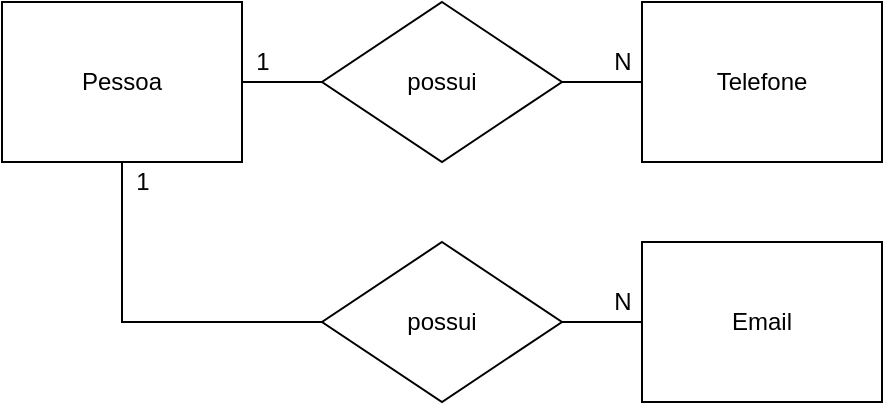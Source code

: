 <mxfile version="14.9.3" type="device"><diagram id="L1Jy_8dtYupud3o2-sJB" name="Page-1"><mxGraphModel dx="1038" dy="521" grid="1" gridSize="10" guides="1" tooltips="1" connect="1" arrows="1" fold="1" page="1" pageScale="1" pageWidth="827" pageHeight="1169" math="0" shadow="0"><root><mxCell id="0"/><mxCell id="1" parent="0"/><mxCell id="916Mv7SS8U85JIciN2CM-5" style="edgeStyle=orthogonalEdgeStyle;rounded=0;orthogonalLoop=1;jettySize=auto;html=1;entryX=0;entryY=0.5;entryDx=0;entryDy=0;endArrow=none;endFill=0;" edge="1" parent="1" source="916Mv7SS8U85JIciN2CM-1" target="916Mv7SS8U85JIciN2CM-4"><mxGeometry relative="1" as="geometry"/></mxCell><mxCell id="916Mv7SS8U85JIciN2CM-10" style="edgeStyle=orthogonalEdgeStyle;rounded=0;orthogonalLoop=1;jettySize=auto;html=1;entryX=0;entryY=0.5;entryDx=0;entryDy=0;endArrow=none;endFill=0;" edge="1" parent="1" source="916Mv7SS8U85JIciN2CM-1" target="916Mv7SS8U85JIciN2CM-8"><mxGeometry relative="1" as="geometry"><Array as="points"><mxPoint x="220" y="240"/></Array></mxGeometry></mxCell><mxCell id="916Mv7SS8U85JIciN2CM-1" value="Pessoa" style="rounded=0;whiteSpace=wrap;html=1;" vertex="1" parent="1"><mxGeometry x="160" y="80" width="120" height="80" as="geometry"/></mxCell><mxCell id="916Mv7SS8U85JIciN2CM-2" value="Telefone" style="rounded=0;whiteSpace=wrap;html=1;" vertex="1" parent="1"><mxGeometry x="480" y="80" width="120" height="80" as="geometry"/></mxCell><mxCell id="916Mv7SS8U85JIciN2CM-3" value="Email" style="rounded=0;whiteSpace=wrap;html=1;" vertex="1" parent="1"><mxGeometry x="480" y="200" width="120" height="80" as="geometry"/></mxCell><mxCell id="916Mv7SS8U85JIciN2CM-6" style="edgeStyle=orthogonalEdgeStyle;rounded=0;orthogonalLoop=1;jettySize=auto;html=1;endArrow=none;endFill=0;" edge="1" parent="1" source="916Mv7SS8U85JIciN2CM-4" target="916Mv7SS8U85JIciN2CM-2"><mxGeometry relative="1" as="geometry"/></mxCell><mxCell id="916Mv7SS8U85JIciN2CM-4" value="possui" style="shape=rhombus;perimeter=rhombusPerimeter;whiteSpace=wrap;html=1;align=center;" vertex="1" parent="1"><mxGeometry x="320" y="80" width="120" height="80" as="geometry"/></mxCell><mxCell id="916Mv7SS8U85JIciN2CM-9" style="edgeStyle=orthogonalEdgeStyle;rounded=0;orthogonalLoop=1;jettySize=auto;html=1;entryX=0;entryY=0.375;entryDx=0;entryDy=0;entryPerimeter=0;endArrow=none;endFill=0;" edge="1" parent="1" source="916Mv7SS8U85JIciN2CM-8" target="916Mv7SS8U85JIciN2CM-3"><mxGeometry relative="1" as="geometry"><Array as="points"><mxPoint x="480" y="240"/></Array></mxGeometry></mxCell><mxCell id="916Mv7SS8U85JIciN2CM-8" value="possui" style="shape=rhombus;perimeter=rhombusPerimeter;whiteSpace=wrap;html=1;align=center;" vertex="1" parent="1"><mxGeometry x="320" y="200" width="120" height="80" as="geometry"/></mxCell><mxCell id="916Mv7SS8U85JIciN2CM-11" value="1" style="text;html=1;align=center;verticalAlign=middle;resizable=0;points=[];autosize=1;strokeColor=none;" vertex="1" parent="1"><mxGeometry x="280" y="100" width="20" height="20" as="geometry"/></mxCell><mxCell id="916Mv7SS8U85JIciN2CM-12" value="N" style="text;html=1;align=center;verticalAlign=middle;resizable=0;points=[];autosize=1;strokeColor=none;" vertex="1" parent="1"><mxGeometry x="460" y="100" width="20" height="20" as="geometry"/></mxCell><mxCell id="916Mv7SS8U85JIciN2CM-13" value="N" style="text;html=1;align=center;verticalAlign=middle;resizable=0;points=[];autosize=1;strokeColor=none;" vertex="1" parent="1"><mxGeometry x="460" y="220" width="20" height="20" as="geometry"/></mxCell><mxCell id="916Mv7SS8U85JIciN2CM-14" value="1" style="text;html=1;align=center;verticalAlign=middle;resizable=0;points=[];autosize=1;strokeColor=none;" vertex="1" parent="1"><mxGeometry x="220" y="160" width="20" height="20" as="geometry"/></mxCell></root></mxGraphModel></diagram></mxfile>